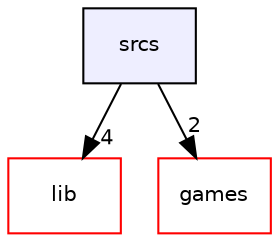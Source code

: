 digraph "srcs" {
  compound=true
  node [ fontsize="10", fontname="Helvetica"];
  edge [ labelfontsize="10", labelfontname="Helvetica"];
  dir_b73b02d482d1c4a3db20c3d9ad52d395 [shape=box, label="srcs", style="filled", fillcolor="#eeeeff", pencolor="black", URL="dir_b73b02d482d1c4a3db20c3d9ad52d395.html"];
  dir_97aefd0d527b934f1d99a682da8fe6a9 [shape=box label="lib" fillcolor="white" style="filled" color="red" URL="dir_97aefd0d527b934f1d99a682da8fe6a9.html"];
  dir_4b6f782e158b0b98da980a0e11a23a15 [shape=box label="games" fillcolor="white" style="filled" color="red" URL="dir_4b6f782e158b0b98da980a0e11a23a15.html"];
  dir_b73b02d482d1c4a3db20c3d9ad52d395->dir_97aefd0d527b934f1d99a682da8fe6a9 [headlabel="4", labeldistance=1.5 headhref="dir_000006_000002.html"];
  dir_b73b02d482d1c4a3db20c3d9ad52d395->dir_4b6f782e158b0b98da980a0e11a23a15 [headlabel="2", labeldistance=1.5 headhref="dir_000006_000000.html"];
}
